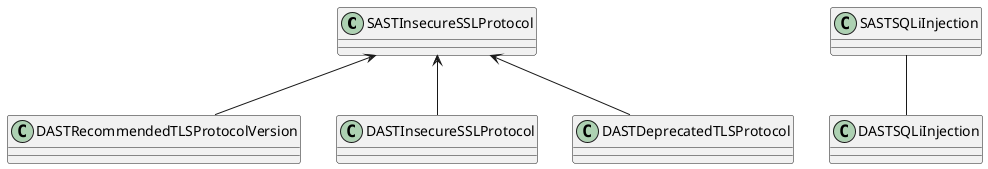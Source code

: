@startuml

class SASTInsecureSSLProtocol {
}

class DASTRecommendedTLSProtocolVersion {
}

class DASTInsecureSSLProtocol {
}

class DASTDeprecatedTLSProtocol {
}

SASTInsecureSSLProtocol <-- DASTRecommendedTLSProtocolVersion
SASTInsecureSSLProtocol <-- DASTInsecureSSLProtocol
SASTInsecureSSLProtocol <-- DASTDeprecatedTLSProtocol

class SASTSQLiInjection {
}

class DASTSQLiInjection {
}

SASTSQLiInjection -- DASTSQLiInjection

@enduml
